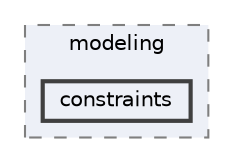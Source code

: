 digraph "/home/runner/work/idol/idol/lib/include/idol/mixed-integer/modeling/constraints"
{
 // LATEX_PDF_SIZE
  bgcolor="transparent";
  edge [fontname=Helvetica,fontsize=10,labelfontname=Helvetica,labelfontsize=10];
  node [fontname=Helvetica,fontsize=10,shape=box,height=0.2,width=0.4];
  compound=true
  subgraph clusterdir_9f224e2beeb4d25f0fbc154993daf8eb {
    graph [ bgcolor="#edf0f7", pencolor="grey50", label="modeling", fontname=Helvetica,fontsize=10 style="filled,dashed", URL="dir_9f224e2beeb4d25f0fbc154993daf8eb.html",tooltip=""]
  dir_c20c4183f873a9df0f52c6b19866613d [label="constraints", fillcolor="#edf0f7", color="grey25", style="filled,bold", URL="dir_c20c4183f873a9df0f52c6b19866613d.html",tooltip=""];
  }
}

